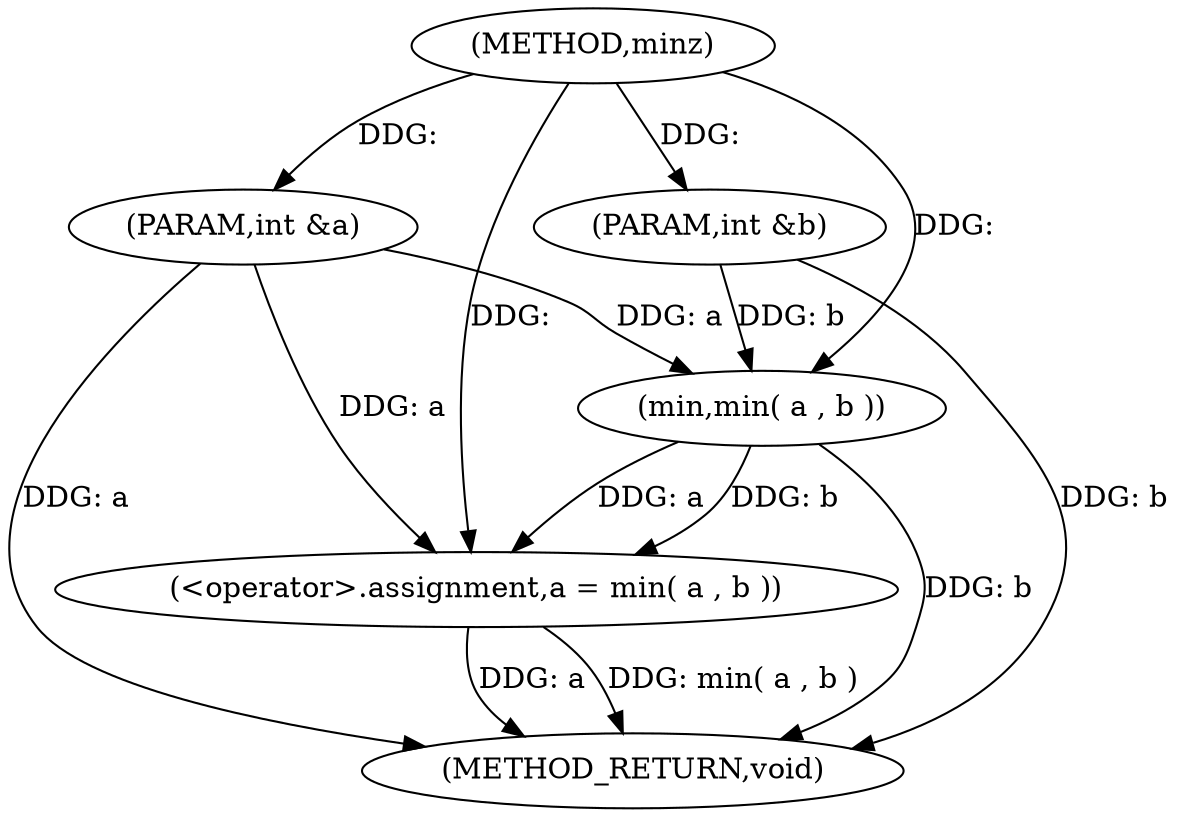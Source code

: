 digraph "minz" {  
"1000241" [label = "(METHOD,minz)" ]
"1000250" [label = "(METHOD_RETURN,void)" ]
"1000242" [label = "(PARAM,int &a)" ]
"1000243" [label = "(PARAM,int &b)" ]
"1000245" [label = "(<operator>.assignment,a = min( a , b ))" ]
"1000247" [label = "(min,min( a , b ))" ]
  "1000242" -> "1000250"  [ label = "DDG: a"] 
  "1000243" -> "1000250"  [ label = "DDG: b"] 
  "1000245" -> "1000250"  [ label = "DDG: a"] 
  "1000247" -> "1000250"  [ label = "DDG: b"] 
  "1000245" -> "1000250"  [ label = "DDG: min( a , b )"] 
  "1000241" -> "1000242"  [ label = "DDG: "] 
  "1000241" -> "1000243"  [ label = "DDG: "] 
  "1000247" -> "1000245"  [ label = "DDG: a"] 
  "1000247" -> "1000245"  [ label = "DDG: b"] 
  "1000242" -> "1000245"  [ label = "DDG: a"] 
  "1000241" -> "1000245"  [ label = "DDG: "] 
  "1000242" -> "1000247"  [ label = "DDG: a"] 
  "1000241" -> "1000247"  [ label = "DDG: "] 
  "1000243" -> "1000247"  [ label = "DDG: b"] 
}
